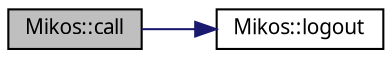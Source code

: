 digraph G
{
  edge [fontname="FreeSans.ttf",fontsize=10,labelfontname="FreeSans.ttf",labelfontsize=10];
  node [fontname="FreeSans.ttf",fontsize=10,shape=record];
  rankdir=LR;
  Node1 [label="Mikos::call",height=0.2,width=0.4,color="black", fillcolor="grey75", style="filled" fontcolor="black"];
  Node1 -> Node2 [color="midnightblue",fontsize=10,style="solid"];
  Node2 [label="Mikos::logout",height=0.2,width=0.4,color="black", fillcolor="white", style="filled",URL="$class_mikos.html#19b0af84462a7a9acabffdc9d7894b2b"];
}
